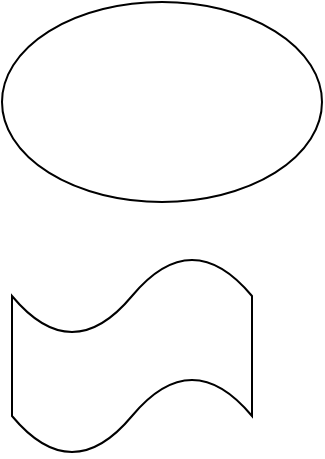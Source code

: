 <mxfile version="18.0.6" type="github"><diagram id="lnOalmcrDPAetbFblfg_" name="Page-1"><mxGraphModel dx="394" dy="715" grid="0" gridSize="10" guides="1" tooltips="1" connect="1" arrows="1" fold="1" page="0" pageScale="1" pageWidth="827" pageHeight="1169" math="0" shadow="0"><root><mxCell id="0"/><mxCell id="1" parent="0"/><mxCell id="XzGTlPppO9n0F9Ivyk06-2" value="" style="ellipse;whiteSpace=wrap;html=1;hachureGap=4;" parent="1" vertex="1"><mxGeometry x="167" y="313" width="160" height="100" as="geometry"/></mxCell><mxCell id="XzGTlPppO9n0F9Ivyk06-3" value="" style="shape=tape;whiteSpace=wrap;html=1;hachureGap=4;" parent="1" vertex="1"><mxGeometry x="172" y="440" width="120" height="100" as="geometry"/></mxCell></root></mxGraphModel></diagram></mxfile>